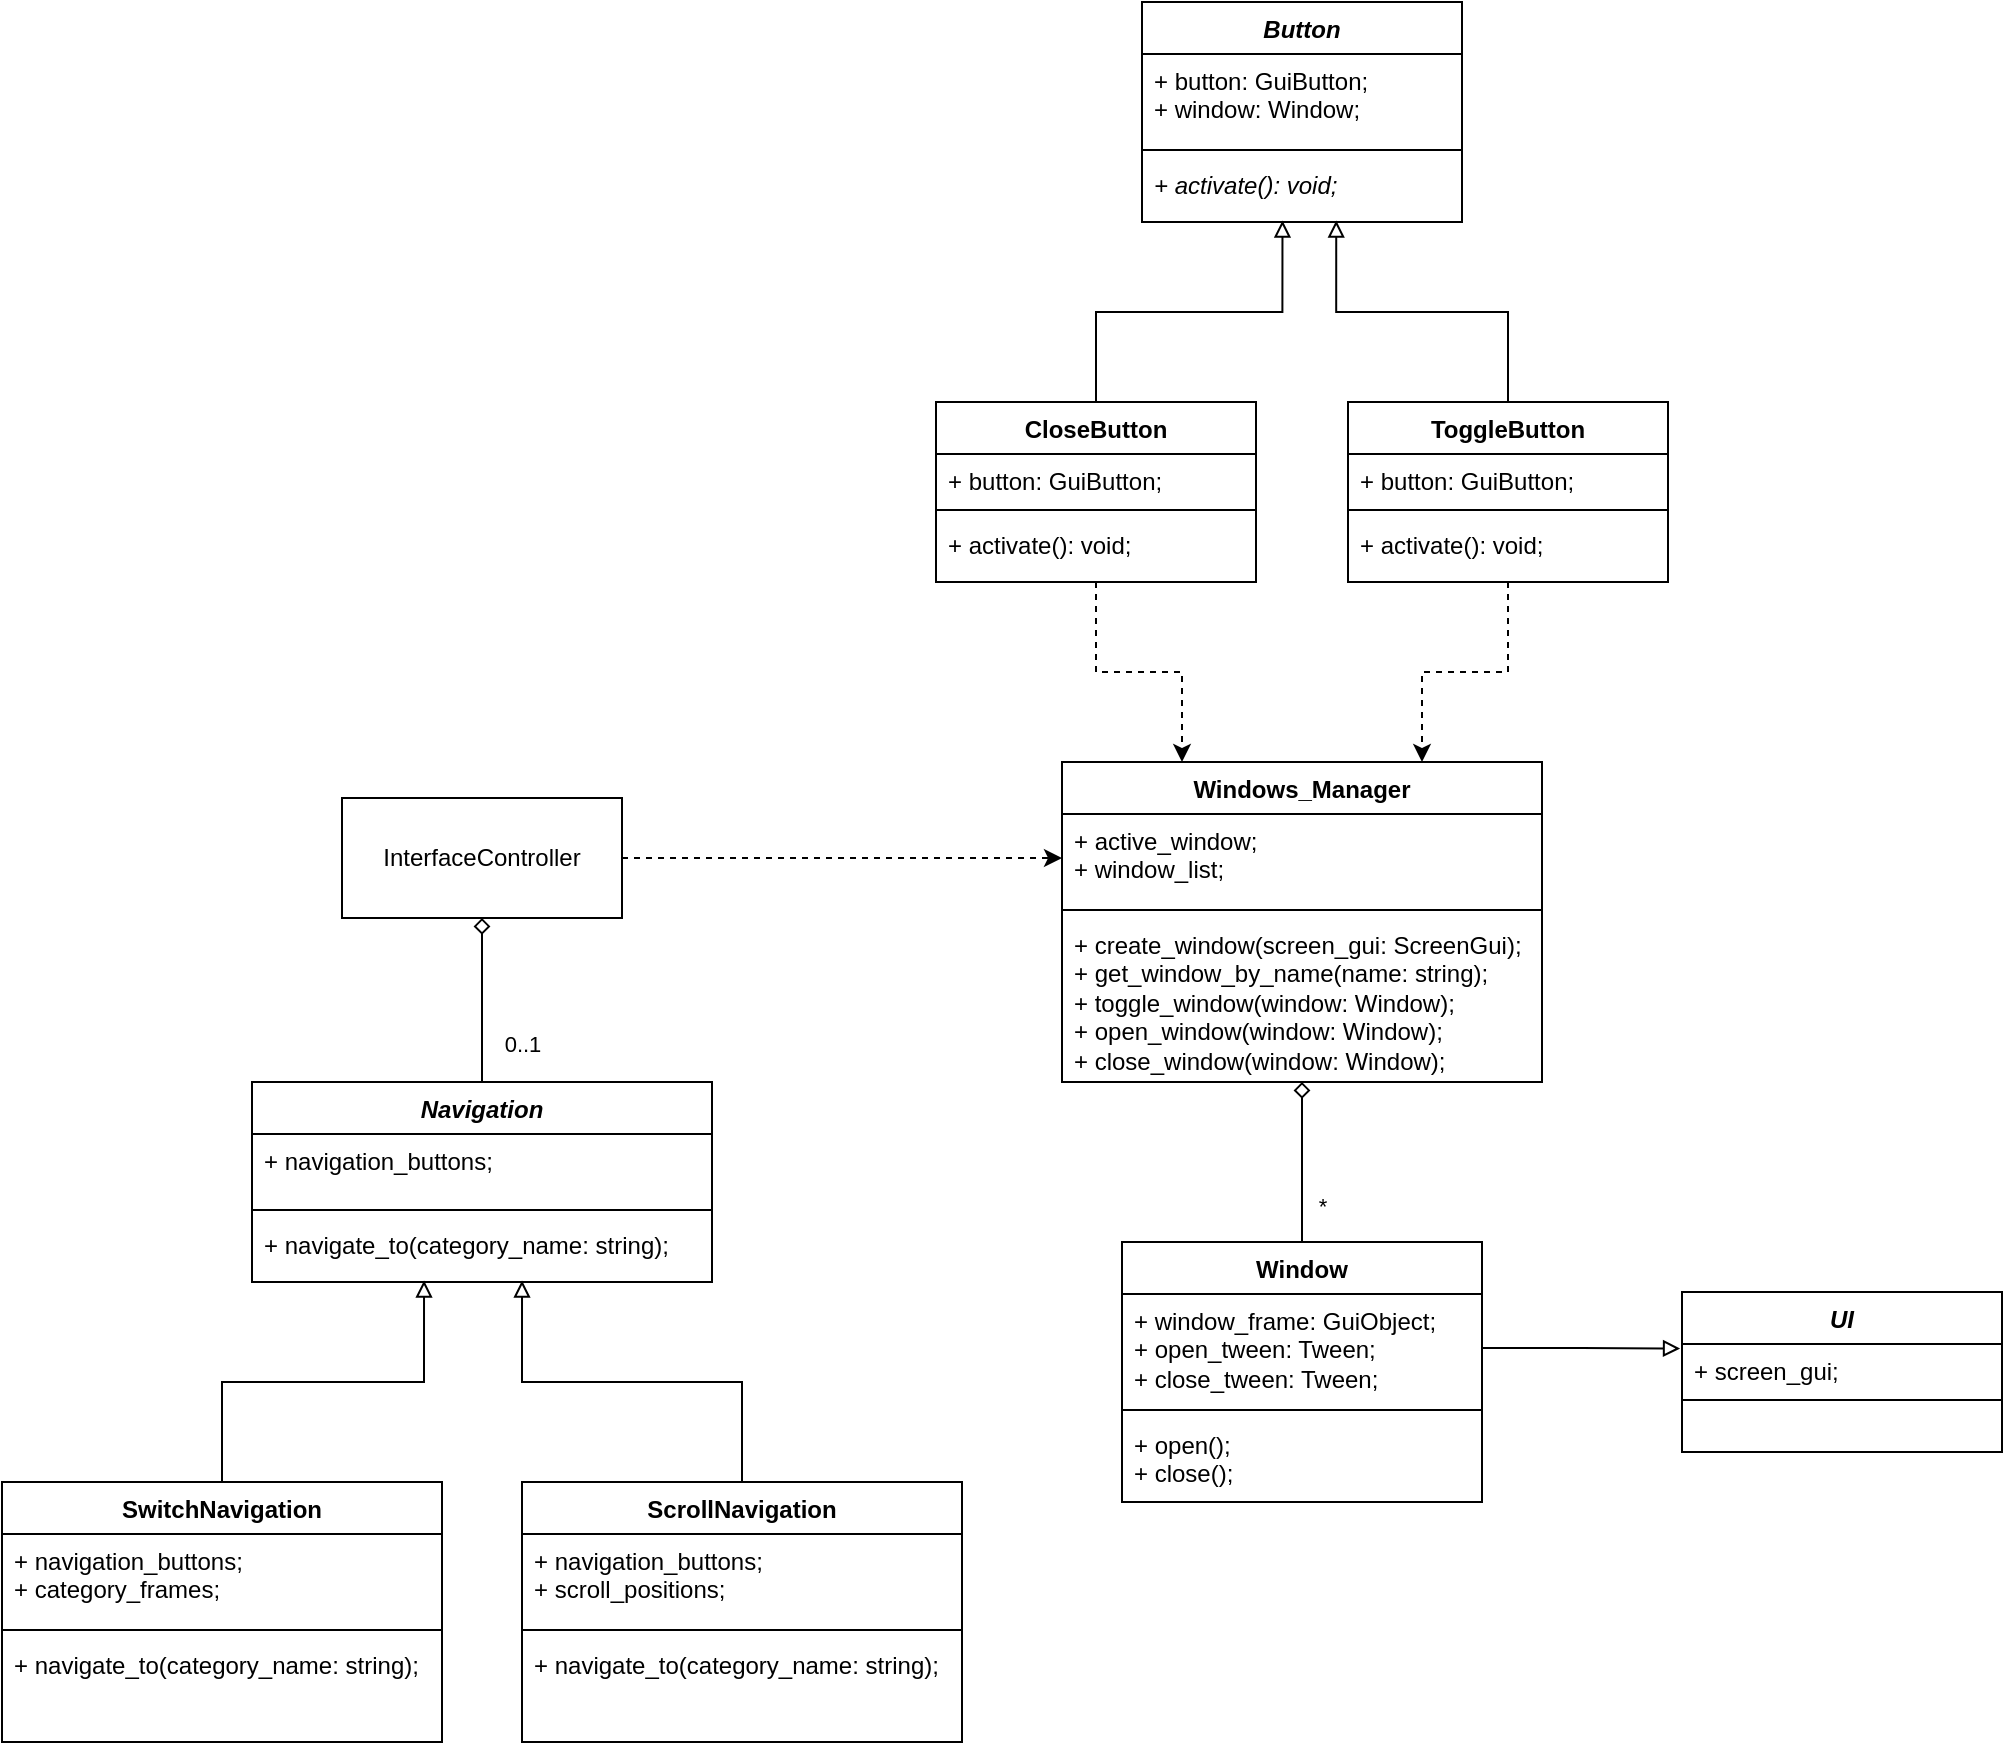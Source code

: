 <mxfile version="24.4.0" type="github">
  <diagram name="Strona-1" id="0ev7cow0Drwd5GlKwkTO">
    <mxGraphModel dx="788" dy="2034" grid="1" gridSize="10" guides="1" tooltips="1" connect="1" arrows="1" fold="1" page="1" pageScale="1" pageWidth="827" pageHeight="1169" math="0" shadow="0">
      <root>
        <mxCell id="0" />
        <mxCell id="1" parent="0" />
        <mxCell id="KJYLY2cYHtoWBLnPCtX3-1" value="&lt;i&gt;UI&lt;/i&gt;" style="swimlane;fontStyle=1;align=center;verticalAlign=top;childLayout=stackLayout;horizontal=1;startSize=26;horizontalStack=0;resizeParent=1;resizeParentMax=0;resizeLast=0;collapsible=1;marginBottom=0;whiteSpace=wrap;html=1;" parent="1" vertex="1">
          <mxGeometry x="1810" y="125" width="160" height="80" as="geometry" />
        </mxCell>
        <mxCell id="KJYLY2cYHtoWBLnPCtX3-2" value="&lt;div&gt;+ screen_gui;&lt;/div&gt;" style="text;strokeColor=none;fillColor=none;align=left;verticalAlign=top;spacingLeft=4;spacingRight=4;overflow=hidden;rotatable=0;points=[[0,0.5],[1,0.5]];portConstraint=eastwest;whiteSpace=wrap;html=1;" parent="KJYLY2cYHtoWBLnPCtX3-1" vertex="1">
          <mxGeometry y="26" width="160" height="24" as="geometry" />
        </mxCell>
        <mxCell id="KJYLY2cYHtoWBLnPCtX3-3" value="" style="line;strokeWidth=1;fillColor=none;align=left;verticalAlign=middle;spacingTop=-1;spacingLeft=3;spacingRight=3;rotatable=0;labelPosition=right;points=[];portConstraint=eastwest;strokeColor=inherit;" parent="KJYLY2cYHtoWBLnPCtX3-1" vertex="1">
          <mxGeometry y="50" width="160" height="8" as="geometry" />
        </mxCell>
        <mxCell id="KJYLY2cYHtoWBLnPCtX3-4" value="&lt;div&gt;&lt;br&gt;&lt;/div&gt;&lt;div&gt;&lt;br&gt;&lt;/div&gt;" style="text;strokeColor=none;fillColor=none;align=left;verticalAlign=top;spacingLeft=4;spacingRight=4;overflow=hidden;rotatable=0;points=[[0,0.5],[1,0.5]];portConstraint=eastwest;whiteSpace=wrap;html=1;" parent="KJYLY2cYHtoWBLnPCtX3-1" vertex="1">
          <mxGeometry y="58" width="160" height="22" as="geometry" />
        </mxCell>
        <mxCell id="KJYLY2cYHtoWBLnPCtX3-5" value="Window" style="swimlane;fontStyle=1;align=center;verticalAlign=top;childLayout=stackLayout;horizontal=1;startSize=26;horizontalStack=0;resizeParent=1;resizeParentMax=0;resizeLast=0;collapsible=1;marginBottom=0;whiteSpace=wrap;html=1;" parent="1" vertex="1">
          <mxGeometry x="1530" y="100" width="180" height="130" as="geometry" />
        </mxCell>
        <mxCell id="KJYLY2cYHtoWBLnPCtX3-6" value="&lt;div&gt;+ window_frame: GuiObject;&lt;/div&gt;&lt;div&gt;+ open_tween: Tween;&lt;/div&gt;&lt;div&gt;+ close_tween: Tween;&lt;/div&gt;" style="text;strokeColor=none;fillColor=none;align=left;verticalAlign=top;spacingLeft=4;spacingRight=4;overflow=hidden;rotatable=0;points=[[0,0.5],[1,0.5]];portConstraint=eastwest;whiteSpace=wrap;html=1;" parent="KJYLY2cYHtoWBLnPCtX3-5" vertex="1">
          <mxGeometry y="26" width="180" height="54" as="geometry" />
        </mxCell>
        <mxCell id="KJYLY2cYHtoWBLnPCtX3-7" value="" style="line;strokeWidth=1;fillColor=none;align=left;verticalAlign=middle;spacingTop=-1;spacingLeft=3;spacingRight=3;rotatable=0;labelPosition=right;points=[];portConstraint=eastwest;strokeColor=inherit;" parent="KJYLY2cYHtoWBLnPCtX3-5" vertex="1">
          <mxGeometry y="80" width="180" height="8" as="geometry" />
        </mxCell>
        <mxCell id="KJYLY2cYHtoWBLnPCtX3-8" value="&lt;div&gt;+ open();&lt;/div&gt;&lt;div&gt;+ close();&lt;/div&gt;" style="text;strokeColor=none;fillColor=none;align=left;verticalAlign=top;spacingLeft=4;spacingRight=4;overflow=hidden;rotatable=0;points=[[0,0.5],[1,0.5]];portConstraint=eastwest;whiteSpace=wrap;html=1;" parent="KJYLY2cYHtoWBLnPCtX3-5" vertex="1">
          <mxGeometry y="88" width="180" height="42" as="geometry" />
        </mxCell>
        <mxCell id="5__vqS7_X1TnvKLYusfc-17" style="edgeStyle=orthogonalEdgeStyle;rounded=0;orthogonalLoop=1;jettySize=auto;html=1;entryX=0.25;entryY=0;entryDx=0;entryDy=0;dashed=1;" edge="1" parent="1" source="KJYLY2cYHtoWBLnPCtX3-9" target="5__vqS7_X1TnvKLYusfc-2">
          <mxGeometry relative="1" as="geometry" />
        </mxCell>
        <mxCell id="KJYLY2cYHtoWBLnPCtX3-9" value="CloseButton" style="swimlane;fontStyle=1;align=center;verticalAlign=top;childLayout=stackLayout;horizontal=1;startSize=26;horizontalStack=0;resizeParent=1;resizeParentMax=0;resizeLast=0;collapsible=1;marginBottom=0;whiteSpace=wrap;html=1;" parent="1" vertex="1">
          <mxGeometry x="1437" y="-320" width="160" height="90" as="geometry" />
        </mxCell>
        <mxCell id="KJYLY2cYHtoWBLnPCtX3-10" value="&lt;div&gt;+ button: GuiButton;&lt;/div&gt;&lt;div&gt;&lt;br&gt;&lt;/div&gt;" style="text;strokeColor=none;fillColor=none;align=left;verticalAlign=top;spacingLeft=4;spacingRight=4;overflow=hidden;rotatable=0;points=[[0,0.5],[1,0.5]];portConstraint=eastwest;whiteSpace=wrap;html=1;" parent="KJYLY2cYHtoWBLnPCtX3-9" vertex="1">
          <mxGeometry y="26" width="160" height="24" as="geometry" />
        </mxCell>
        <mxCell id="KJYLY2cYHtoWBLnPCtX3-11" value="" style="line;strokeWidth=1;fillColor=none;align=left;verticalAlign=middle;spacingTop=-1;spacingLeft=3;spacingRight=3;rotatable=0;labelPosition=right;points=[];portConstraint=eastwest;strokeColor=inherit;" parent="KJYLY2cYHtoWBLnPCtX3-9" vertex="1">
          <mxGeometry y="50" width="160" height="8" as="geometry" />
        </mxCell>
        <mxCell id="KJYLY2cYHtoWBLnPCtX3-12" value="+ activate(): void;" style="text;strokeColor=none;fillColor=none;align=left;verticalAlign=top;spacingLeft=4;spacingRight=4;overflow=hidden;rotatable=0;points=[[0,0.5],[1,0.5]];portConstraint=eastwest;whiteSpace=wrap;html=1;" parent="KJYLY2cYHtoWBLnPCtX3-9" vertex="1">
          <mxGeometry y="58" width="160" height="32" as="geometry" />
        </mxCell>
        <mxCell id="5__vqS7_X1TnvKLYusfc-16" style="edgeStyle=orthogonalEdgeStyle;rounded=0;orthogonalLoop=1;jettySize=auto;html=1;entryX=0.75;entryY=0;entryDx=0;entryDy=0;dashed=1;" edge="1" parent="1" source="KJYLY2cYHtoWBLnPCtX3-13" target="5__vqS7_X1TnvKLYusfc-2">
          <mxGeometry relative="1" as="geometry" />
        </mxCell>
        <mxCell id="KJYLY2cYHtoWBLnPCtX3-13" value="ToggleButton" style="swimlane;fontStyle=1;align=center;verticalAlign=top;childLayout=stackLayout;horizontal=1;startSize=26;horizontalStack=0;resizeParent=1;resizeParentMax=0;resizeLast=0;collapsible=1;marginBottom=0;whiteSpace=wrap;html=1;" parent="1" vertex="1">
          <mxGeometry x="1643" y="-320" width="160" height="90" as="geometry" />
        </mxCell>
        <mxCell id="KJYLY2cYHtoWBLnPCtX3-14" value="&lt;div&gt;+ button: GuiButton;&lt;/div&gt;&lt;div&gt;&lt;br&gt;&lt;/div&gt;" style="text;strokeColor=none;fillColor=none;align=left;verticalAlign=top;spacingLeft=4;spacingRight=4;overflow=hidden;rotatable=0;points=[[0,0.5],[1,0.5]];portConstraint=eastwest;whiteSpace=wrap;html=1;" parent="KJYLY2cYHtoWBLnPCtX3-13" vertex="1">
          <mxGeometry y="26" width="160" height="24" as="geometry" />
        </mxCell>
        <mxCell id="KJYLY2cYHtoWBLnPCtX3-15" value="" style="line;strokeWidth=1;fillColor=none;align=left;verticalAlign=middle;spacingTop=-1;spacingLeft=3;spacingRight=3;rotatable=0;labelPosition=right;points=[];portConstraint=eastwest;strokeColor=inherit;" parent="KJYLY2cYHtoWBLnPCtX3-13" vertex="1">
          <mxGeometry y="50" width="160" height="8" as="geometry" />
        </mxCell>
        <mxCell id="KJYLY2cYHtoWBLnPCtX3-16" value="&lt;div&gt;+ activate(): void;&lt;/div&gt;" style="text;strokeColor=none;fillColor=none;align=left;verticalAlign=top;spacingLeft=4;spacingRight=4;overflow=hidden;rotatable=0;points=[[0,0.5],[1,0.5]];portConstraint=eastwest;whiteSpace=wrap;html=1;" parent="KJYLY2cYHtoWBLnPCtX3-13" vertex="1">
          <mxGeometry y="58" width="160" height="32" as="geometry" />
        </mxCell>
        <mxCell id="KJYLY2cYHtoWBLnPCtX3-17" value="&lt;i&gt;Button&lt;/i&gt;" style="swimlane;fontStyle=1;align=center;verticalAlign=top;childLayout=stackLayout;horizontal=1;startSize=26;horizontalStack=0;resizeParent=1;resizeParentMax=0;resizeLast=0;collapsible=1;marginBottom=0;whiteSpace=wrap;html=1;" parent="1" vertex="1">
          <mxGeometry x="1540" y="-520" width="160" height="110" as="geometry" />
        </mxCell>
        <mxCell id="KJYLY2cYHtoWBLnPCtX3-18" value="&lt;div&gt;+ button: GuiButton;&lt;/div&gt;&lt;div&gt;+ window: Window;&lt;/div&gt;" style="text;strokeColor=none;fillColor=none;align=left;verticalAlign=top;spacingLeft=4;spacingRight=4;overflow=hidden;rotatable=0;points=[[0,0.5],[1,0.5]];portConstraint=eastwest;whiteSpace=wrap;html=1;" parent="KJYLY2cYHtoWBLnPCtX3-17" vertex="1">
          <mxGeometry y="26" width="160" height="44" as="geometry" />
        </mxCell>
        <mxCell id="KJYLY2cYHtoWBLnPCtX3-19" value="" style="line;strokeWidth=1;fillColor=none;align=left;verticalAlign=middle;spacingTop=-1;spacingLeft=3;spacingRight=3;rotatable=0;labelPosition=right;points=[];portConstraint=eastwest;strokeColor=inherit;" parent="KJYLY2cYHtoWBLnPCtX3-17" vertex="1">
          <mxGeometry y="70" width="160" height="8" as="geometry" />
        </mxCell>
        <mxCell id="KJYLY2cYHtoWBLnPCtX3-20" value="&lt;div&gt;&lt;i&gt;+ activate(): void;&lt;/i&gt;&lt;/div&gt;" style="text;strokeColor=none;fillColor=none;align=left;verticalAlign=top;spacingLeft=4;spacingRight=4;overflow=hidden;rotatable=0;points=[[0,0.5],[1,0.5]];portConstraint=eastwest;whiteSpace=wrap;html=1;" parent="KJYLY2cYHtoWBLnPCtX3-17" vertex="1">
          <mxGeometry y="78" width="160" height="32" as="geometry" />
        </mxCell>
        <mxCell id="KJYLY2cYHtoWBLnPCtX3-26" value="&lt;i&gt;Navigation&lt;/i&gt;" style="swimlane;fontStyle=1;align=center;verticalAlign=top;childLayout=stackLayout;horizontal=1;startSize=26;horizontalStack=0;resizeParent=1;resizeParentMax=0;resizeLast=0;collapsible=1;marginBottom=0;whiteSpace=wrap;html=1;" parent="1" vertex="1">
          <mxGeometry x="1095" y="20" width="230" height="100" as="geometry" />
        </mxCell>
        <mxCell id="KJYLY2cYHtoWBLnPCtX3-27" value="+ navigation_buttons;" style="text;strokeColor=none;fillColor=none;align=left;verticalAlign=top;spacingLeft=4;spacingRight=4;overflow=hidden;rotatable=0;points=[[0,0.5],[1,0.5]];portConstraint=eastwest;whiteSpace=wrap;html=1;" parent="KJYLY2cYHtoWBLnPCtX3-26" vertex="1">
          <mxGeometry y="26" width="230" height="34" as="geometry" />
        </mxCell>
        <mxCell id="KJYLY2cYHtoWBLnPCtX3-28" value="" style="line;strokeWidth=1;fillColor=none;align=left;verticalAlign=middle;spacingTop=-1;spacingLeft=3;spacingRight=3;rotatable=0;labelPosition=right;points=[];portConstraint=eastwest;strokeColor=inherit;" parent="KJYLY2cYHtoWBLnPCtX3-26" vertex="1">
          <mxGeometry y="60" width="230" height="8" as="geometry" />
        </mxCell>
        <mxCell id="KJYLY2cYHtoWBLnPCtX3-29" value="&lt;div&gt;+ navigate_to(category_name: string);&lt;/div&gt;" style="text;strokeColor=none;fillColor=none;align=left;verticalAlign=top;spacingLeft=4;spacingRight=4;overflow=hidden;rotatable=0;points=[[0,0.5],[1,0.5]];portConstraint=eastwest;whiteSpace=wrap;html=1;" parent="KJYLY2cYHtoWBLnPCtX3-26" vertex="1">
          <mxGeometry y="68" width="230" height="32" as="geometry" />
        </mxCell>
        <mxCell id="KJYLY2cYHtoWBLnPCtX3-36" value="ScrollNavigation" style="swimlane;fontStyle=1;align=center;verticalAlign=top;childLayout=stackLayout;horizontal=1;startSize=26;horizontalStack=0;resizeParent=1;resizeParentMax=0;resizeLast=0;collapsible=1;marginBottom=0;whiteSpace=wrap;html=1;" parent="1" vertex="1">
          <mxGeometry x="1230" y="220" width="220" height="130" as="geometry" />
        </mxCell>
        <mxCell id="KJYLY2cYHtoWBLnPCtX3-37" value="+ navigation_buttons;&lt;div&gt;+ scroll_positions;&lt;/div&gt;" style="text;strokeColor=none;fillColor=none;align=left;verticalAlign=top;spacingLeft=4;spacingRight=4;overflow=hidden;rotatable=0;points=[[0,0.5],[1,0.5]];portConstraint=eastwest;whiteSpace=wrap;html=1;" parent="KJYLY2cYHtoWBLnPCtX3-36" vertex="1">
          <mxGeometry y="26" width="220" height="44" as="geometry" />
        </mxCell>
        <mxCell id="KJYLY2cYHtoWBLnPCtX3-38" value="" style="line;strokeWidth=1;fillColor=none;align=left;verticalAlign=middle;spacingTop=-1;spacingLeft=3;spacingRight=3;rotatable=0;labelPosition=right;points=[];portConstraint=eastwest;strokeColor=inherit;" parent="KJYLY2cYHtoWBLnPCtX3-36" vertex="1">
          <mxGeometry y="70" width="220" height="8" as="geometry" />
        </mxCell>
        <mxCell id="KJYLY2cYHtoWBLnPCtX3-39" value="&lt;div&gt;+ navigate_to(category_name: string);&lt;/div&gt;" style="text;strokeColor=none;fillColor=none;align=left;verticalAlign=top;spacingLeft=4;spacingRight=4;overflow=hidden;rotatable=0;points=[[0,0.5],[1,0.5]];portConstraint=eastwest;whiteSpace=wrap;html=1;" parent="KJYLY2cYHtoWBLnPCtX3-36" vertex="1">
          <mxGeometry y="78" width="220" height="52" as="geometry" />
        </mxCell>
        <mxCell id="KJYLY2cYHtoWBLnPCtX3-40" value="SwitchNavigation" style="swimlane;fontStyle=1;align=center;verticalAlign=top;childLayout=stackLayout;horizontal=1;startSize=26;horizontalStack=0;resizeParent=1;resizeParentMax=0;resizeLast=0;collapsible=1;marginBottom=0;whiteSpace=wrap;html=1;" parent="1" vertex="1">
          <mxGeometry x="970" y="220" width="220" height="130" as="geometry" />
        </mxCell>
        <mxCell id="KJYLY2cYHtoWBLnPCtX3-41" value="&lt;div&gt;+ navigation_buttons;&lt;/div&gt;&lt;div&gt;+ category_frames;&lt;/div&gt;" style="text;strokeColor=none;fillColor=none;align=left;verticalAlign=top;spacingLeft=4;spacingRight=4;overflow=hidden;rotatable=0;points=[[0,0.5],[1,0.5]];portConstraint=eastwest;whiteSpace=wrap;html=1;" parent="KJYLY2cYHtoWBLnPCtX3-40" vertex="1">
          <mxGeometry y="26" width="220" height="44" as="geometry" />
        </mxCell>
        <mxCell id="KJYLY2cYHtoWBLnPCtX3-42" value="" style="line;strokeWidth=1;fillColor=none;align=left;verticalAlign=middle;spacingTop=-1;spacingLeft=3;spacingRight=3;rotatable=0;labelPosition=right;points=[];portConstraint=eastwest;strokeColor=inherit;" parent="KJYLY2cYHtoWBLnPCtX3-40" vertex="1">
          <mxGeometry y="70" width="220" height="8" as="geometry" />
        </mxCell>
        <mxCell id="KJYLY2cYHtoWBLnPCtX3-43" value="&lt;div&gt;+ navigate_to(category_name: string);&lt;/div&gt;" style="text;strokeColor=none;fillColor=none;align=left;verticalAlign=top;spacingLeft=4;spacingRight=4;overflow=hidden;rotatable=0;points=[[0,0.5],[1,0.5]];portConstraint=eastwest;whiteSpace=wrap;html=1;" parent="KJYLY2cYHtoWBLnPCtX3-40" vertex="1">
          <mxGeometry y="78" width="220" height="52" as="geometry" />
        </mxCell>
        <mxCell id="5__vqS7_X1TnvKLYusfc-9" style="edgeStyle=orthogonalEdgeStyle;rounded=0;orthogonalLoop=1;jettySize=auto;html=1;endArrow=none;endFill=0;startArrow=diamond;startFill=0;" edge="1" parent="1" source="5__vqS7_X1TnvKLYusfc-2" target="KJYLY2cYHtoWBLnPCtX3-5">
          <mxGeometry relative="1" as="geometry" />
        </mxCell>
        <mxCell id="5__vqS7_X1TnvKLYusfc-10" value="*" style="edgeLabel;html=1;align=center;verticalAlign=middle;resizable=0;points=[];" vertex="1" connectable="0" parent="5__vqS7_X1TnvKLYusfc-9">
          <mxGeometry x="0.55" y="3" relative="1" as="geometry">
            <mxPoint x="7" as="offset" />
          </mxGeometry>
        </mxCell>
        <mxCell id="5__vqS7_X1TnvKLYusfc-2" value="Windows_Manager" style="swimlane;fontStyle=1;align=center;verticalAlign=top;childLayout=stackLayout;horizontal=1;startSize=26;horizontalStack=0;resizeParent=1;resizeParentMax=0;resizeLast=0;collapsible=1;marginBottom=0;whiteSpace=wrap;html=1;" vertex="1" parent="1">
          <mxGeometry x="1500" y="-140" width="240" height="160" as="geometry" />
        </mxCell>
        <mxCell id="5__vqS7_X1TnvKLYusfc-3" value="&lt;div&gt;+ active_window;&lt;/div&gt;&lt;div&gt;+ window_list;&lt;/div&gt;" style="text;strokeColor=none;fillColor=none;align=left;verticalAlign=top;spacingLeft=4;spacingRight=4;overflow=hidden;rotatable=0;points=[[0,0.5],[1,0.5]];portConstraint=eastwest;whiteSpace=wrap;html=1;" vertex="1" parent="5__vqS7_X1TnvKLYusfc-2">
          <mxGeometry y="26" width="240" height="44" as="geometry" />
        </mxCell>
        <mxCell id="5__vqS7_X1TnvKLYusfc-4" value="" style="line;strokeWidth=1;fillColor=none;align=left;verticalAlign=middle;spacingTop=-1;spacingLeft=3;spacingRight=3;rotatable=0;labelPosition=right;points=[];portConstraint=eastwest;strokeColor=inherit;" vertex="1" parent="5__vqS7_X1TnvKLYusfc-2">
          <mxGeometry y="70" width="240" height="8" as="geometry" />
        </mxCell>
        <mxCell id="5__vqS7_X1TnvKLYusfc-5" value="&lt;div&gt;+ create_window(screen_gui: ScreenGui);&lt;/div&gt;&lt;div&gt;+ get_window_by_name(name: string);&lt;/div&gt;&lt;div&gt;+ toggle_window(window: Window);&lt;/div&gt;&lt;div&gt;+ open_window(window: Window);&lt;/div&gt;&lt;div&gt;+ close_window(window: Window);&lt;/div&gt;" style="text;strokeColor=none;fillColor=none;align=left;verticalAlign=top;spacingLeft=4;spacingRight=4;overflow=hidden;rotatable=0;points=[[0,0.5],[1,0.5]];portConstraint=eastwest;whiteSpace=wrap;html=1;" vertex="1" parent="5__vqS7_X1TnvKLYusfc-2">
          <mxGeometry y="78" width="240" height="82" as="geometry" />
        </mxCell>
        <mxCell id="5__vqS7_X1TnvKLYusfc-12" style="edgeStyle=orthogonalEdgeStyle;rounded=0;orthogonalLoop=1;jettySize=auto;html=1;entryX=0.439;entryY=0.977;entryDx=0;entryDy=0;entryPerimeter=0;endArrow=block;endFill=0;" edge="1" parent="1" source="KJYLY2cYHtoWBLnPCtX3-9" target="KJYLY2cYHtoWBLnPCtX3-20">
          <mxGeometry relative="1" as="geometry" />
        </mxCell>
        <mxCell id="5__vqS7_X1TnvKLYusfc-13" style="edgeStyle=orthogonalEdgeStyle;rounded=0;orthogonalLoop=1;jettySize=auto;html=1;entryX=0.607;entryY=0.977;entryDx=0;entryDy=0;entryPerimeter=0;endArrow=block;endFill=0;" edge="1" parent="1" source="KJYLY2cYHtoWBLnPCtX3-13" target="KJYLY2cYHtoWBLnPCtX3-20">
          <mxGeometry relative="1" as="geometry" />
        </mxCell>
        <mxCell id="5__vqS7_X1TnvKLYusfc-14" style="edgeStyle=orthogonalEdgeStyle;rounded=0;orthogonalLoop=1;jettySize=auto;html=1;entryX=0.374;entryY=0.977;entryDx=0;entryDy=0;entryPerimeter=0;endArrow=block;endFill=0;" edge="1" parent="1" source="KJYLY2cYHtoWBLnPCtX3-40" target="KJYLY2cYHtoWBLnPCtX3-29">
          <mxGeometry relative="1" as="geometry" />
        </mxCell>
        <mxCell id="5__vqS7_X1TnvKLYusfc-15" style="edgeStyle=orthogonalEdgeStyle;rounded=0;orthogonalLoop=1;jettySize=auto;html=1;entryX=0.587;entryY=0.977;entryDx=0;entryDy=0;entryPerimeter=0;endArrow=block;endFill=0;" edge="1" parent="1" source="KJYLY2cYHtoWBLnPCtX3-36" target="KJYLY2cYHtoWBLnPCtX3-29">
          <mxGeometry relative="1" as="geometry" />
        </mxCell>
        <mxCell id="5__vqS7_X1TnvKLYusfc-19" style="edgeStyle=orthogonalEdgeStyle;rounded=0;orthogonalLoop=1;jettySize=auto;html=1;entryX=-0.006;entryY=0.094;entryDx=0;entryDy=0;entryPerimeter=0;endArrow=block;endFill=0;" edge="1" parent="1" source="KJYLY2cYHtoWBLnPCtX3-6" target="KJYLY2cYHtoWBLnPCtX3-2">
          <mxGeometry relative="1" as="geometry" />
        </mxCell>
        <mxCell id="5__vqS7_X1TnvKLYusfc-25" style="edgeStyle=orthogonalEdgeStyle;rounded=0;orthogonalLoop=1;jettySize=auto;html=1;entryX=0;entryY=0.5;entryDx=0;entryDy=0;dashed=1;" edge="1" parent="1" source="5__vqS7_X1TnvKLYusfc-20" target="5__vqS7_X1TnvKLYusfc-3">
          <mxGeometry relative="1" as="geometry" />
        </mxCell>
        <mxCell id="5__vqS7_X1TnvKLYusfc-27" style="edgeStyle=orthogonalEdgeStyle;rounded=0;orthogonalLoop=1;jettySize=auto;html=1;entryX=0.5;entryY=0;entryDx=0;entryDy=0;endArrow=none;endFill=0;startArrow=diamond;startFill=0;" edge="1" parent="1" source="5__vqS7_X1TnvKLYusfc-20" target="KJYLY2cYHtoWBLnPCtX3-26">
          <mxGeometry relative="1" as="geometry" />
        </mxCell>
        <mxCell id="5__vqS7_X1TnvKLYusfc-28" value="0..1" style="edgeLabel;html=1;align=center;verticalAlign=middle;resizable=0;points=[];" vertex="1" connectable="0" parent="5__vqS7_X1TnvKLYusfc-27">
          <mxGeometry x="0.5" y="3" relative="1" as="geometry">
            <mxPoint x="17" y="1" as="offset" />
          </mxGeometry>
        </mxCell>
        <mxCell id="5__vqS7_X1TnvKLYusfc-20" value="InterfaceController" style="html=1;whiteSpace=wrap;" vertex="1" parent="1">
          <mxGeometry x="1140" y="-122" width="140" height="60" as="geometry" />
        </mxCell>
      </root>
    </mxGraphModel>
  </diagram>
</mxfile>
